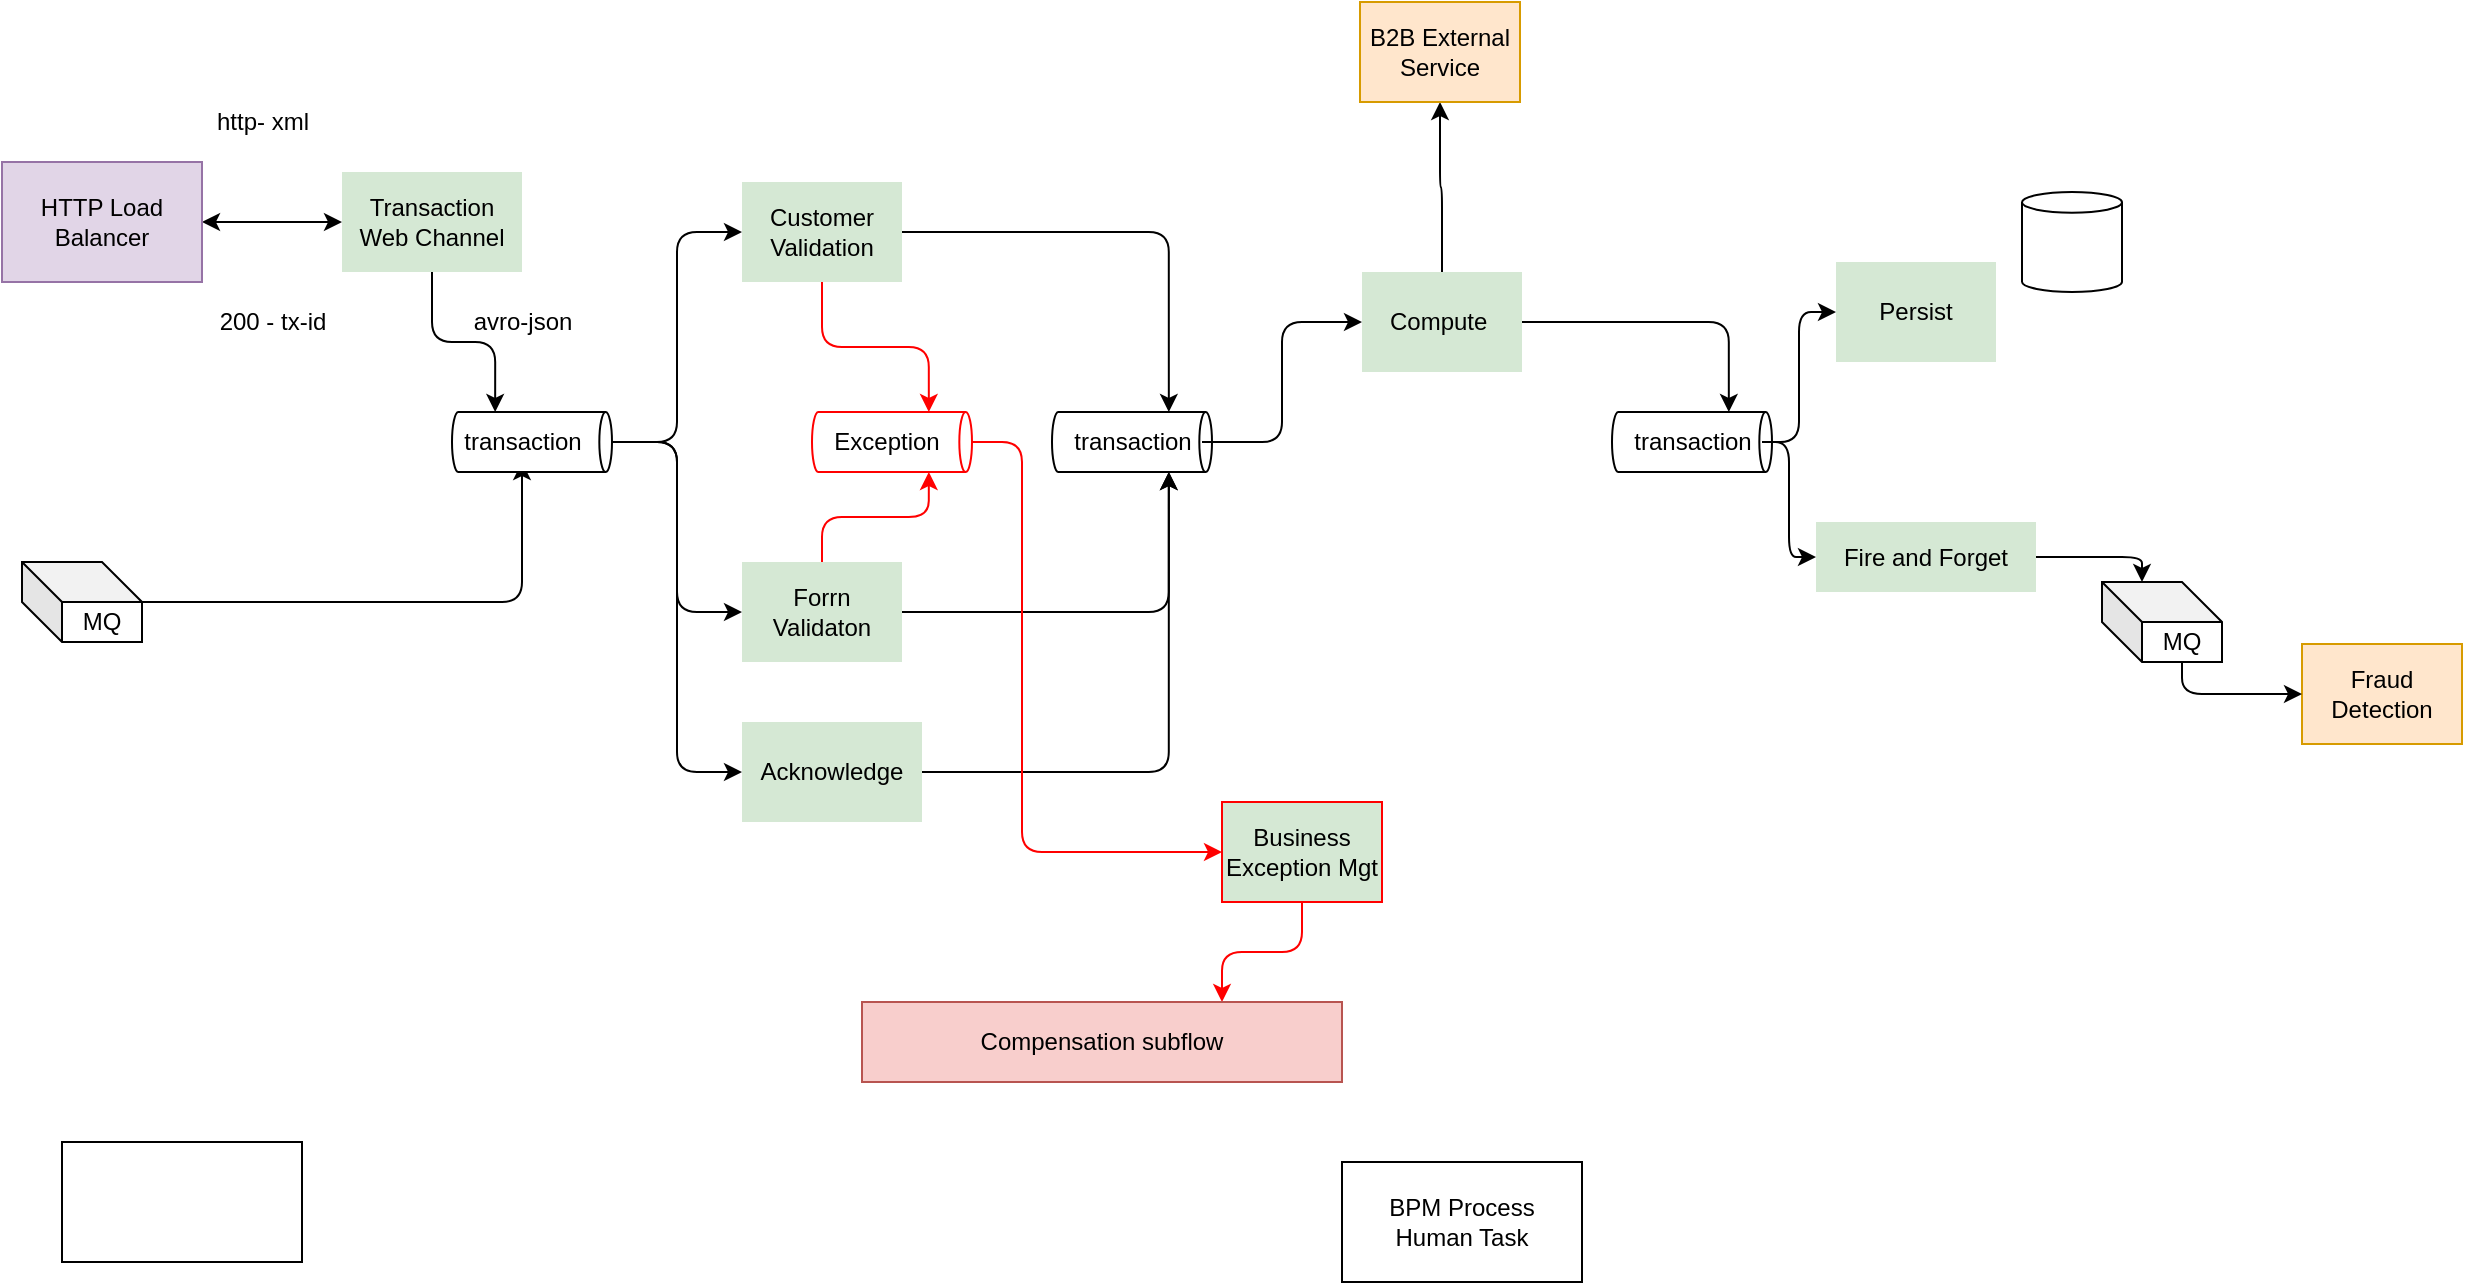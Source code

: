 <mxfile>
    <diagram id="VHvaXrFzNf_dIzCukbx_" name="Page-1">
        <mxGraphModel dx="1249" dy="620" grid="1" gridSize="10" guides="1" tooltips="1" connect="1" arrows="1" fold="1" page="1" pageScale="1" pageWidth="850" pageHeight="1100" math="0" shadow="0">
            <root>
                <mxCell id="0"/>
                <mxCell id="1" parent="0"/>
                <mxCell id="39" style="edgeStyle=orthogonalEdgeStyle;html=1;" parent="1" source="40" target="86" edge="1">
                    <mxGeometry relative="1" as="geometry"/>
                </mxCell>
                <mxCell id="40" value="MQ" style="shape=cube;whiteSpace=wrap;html=1;boundedLbl=1;backgroundOutline=1;darkOpacity=0.05;darkOpacity2=0.1;" parent="1" vertex="1">
                    <mxGeometry x="40" y="710" width="60" height="40" as="geometry"/>
                </mxCell>
                <mxCell id="59" style="edgeStyle=orthogonalEdgeStyle;html=1;entryX=0;entryY=0.5;entryDx=0;entryDy=0;startArrow=classic;startFill=1;" parent="1" source="60" target="76" edge="1">
                    <mxGeometry relative="1" as="geometry"/>
                </mxCell>
                <mxCell id="60" value="HTTP Load Balancer" style="rounded=0;whiteSpace=wrap;html=1;fillColor=#e1d5e7;strokeColor=#9673a6;" parent="1" vertex="1">
                    <mxGeometry x="30" y="510" width="100" height="60" as="geometry"/>
                </mxCell>
                <mxCell id="67" value="" style="shape=cylinder3;whiteSpace=wrap;html=1;boundedLbl=1;backgroundOutline=1;size=5.172;" parent="1" vertex="1">
                    <mxGeometry x="1040" y="525" width="50" height="50" as="geometry"/>
                </mxCell>
                <mxCell id="80" style="edgeStyle=orthogonalEdgeStyle;html=1;entryX=0;entryY=0;entryDx=0;entryDy=58.417;entryPerimeter=0;startArrow=none;startFill=0;" parent="1" source="76" target="78" edge="1">
                    <mxGeometry relative="1" as="geometry"/>
                </mxCell>
                <mxCell id="76" value="Transaction Web Channel" style="rounded=0;whiteSpace=wrap;html=1;fillColor=#d5e8d4;strokeColor=none;" parent="1" vertex="1">
                    <mxGeometry x="200" y="515" width="90" height="50" as="geometry"/>
                </mxCell>
                <mxCell id="87" style="edgeStyle=orthogonalEdgeStyle;html=1;entryX=0;entryY=0.5;entryDx=0;entryDy=0;startArrow=none;startFill=0;" parent="1" source="78" target="81" edge="1">
                    <mxGeometry relative="1" as="geometry"/>
                </mxCell>
                <mxCell id="89" style="edgeStyle=orthogonalEdgeStyle;html=1;entryX=0;entryY=0.5;entryDx=0;entryDy=0;startArrow=none;startFill=0;" parent="1" source="78" target="88" edge="1">
                    <mxGeometry relative="1" as="geometry"/>
                </mxCell>
                <mxCell id="91" style="edgeStyle=orthogonalEdgeStyle;html=1;entryX=0;entryY=0.5;entryDx=0;entryDy=0;startArrow=none;startFill=0;" parent="1" source="78" target="90" edge="1">
                    <mxGeometry relative="1" as="geometry"/>
                </mxCell>
                <mxCell id="78" value="" style="shape=cylinder3;whiteSpace=wrap;html=1;boundedLbl=1;backgroundOutline=1;size=3.167;rotation=90;" parent="1" vertex="1">
                    <mxGeometry x="280" y="610" width="30" height="80" as="geometry"/>
                </mxCell>
                <mxCell id="79" value="200 - tx-id" style="text;html=1;align=center;verticalAlign=middle;resizable=0;points=[];autosize=1;strokeColor=none;fillColor=none;" parent="1" vertex="1">
                    <mxGeometry x="130" y="580" width="70" height="20" as="geometry"/>
                </mxCell>
                <mxCell id="94" style="edgeStyle=orthogonalEdgeStyle;html=1;entryX=0;entryY=0;entryDx=0;entryDy=21.583;entryPerimeter=0;startArrow=none;startFill=0;" parent="1" source="81" target="85" edge="1">
                    <mxGeometry relative="1" as="geometry"/>
                </mxCell>
                <mxCell id="104" style="edgeStyle=orthogonalEdgeStyle;html=1;entryX=0;entryY=0;entryDx=0;entryDy=21.583;entryPerimeter=0;startArrow=none;startFill=0;strokeColor=#FF0000;" parent="1" source="81" target="103" edge="1">
                    <mxGeometry relative="1" as="geometry"/>
                </mxCell>
                <mxCell id="81" value="Customer Validation" style="rounded=0;whiteSpace=wrap;html=1;fillColor=#d5e8d4;strokeColor=none;" parent="1" vertex="1">
                    <mxGeometry x="400" y="520" width="80" height="50" as="geometry"/>
                </mxCell>
                <mxCell id="82" value="http- xml" style="text;html=1;align=center;verticalAlign=middle;resizable=0;points=[];autosize=1;strokeColor=none;fillColor=none;" parent="1" vertex="1">
                    <mxGeometry x="130" y="480" width="60" height="20" as="geometry"/>
                </mxCell>
                <mxCell id="83" value="avro-json" style="text;html=1;align=center;verticalAlign=middle;resizable=0;points=[];autosize=1;strokeColor=none;fillColor=none;" parent="1" vertex="1">
                    <mxGeometry x="260" y="580" width="60" height="20" as="geometry"/>
                </mxCell>
                <mxCell id="85" value="" style="shape=cylinder3;whiteSpace=wrap;html=1;boundedLbl=1;backgroundOutline=1;size=3.167;rotation=90;" parent="1" vertex="1">
                    <mxGeometry x="580" y="610" width="30" height="80" as="geometry"/>
                </mxCell>
                <mxCell id="86" value="transaction" style="text;html=1;align=center;verticalAlign=middle;resizable=0;points=[];autosize=1;strokeColor=none;fillColor=none;" parent="1" vertex="1">
                    <mxGeometry x="255" y="640" width="70" height="20" as="geometry"/>
                </mxCell>
                <mxCell id="96" style="edgeStyle=orthogonalEdgeStyle;html=1;entryX=1;entryY=0;entryDx=0;entryDy=21.583;entryPerimeter=0;startArrow=none;startFill=0;" parent="1" source="88" target="85" edge="1">
                    <mxGeometry relative="1" as="geometry">
                        <mxPoint x="613.417" y="705" as="targetPoint"/>
                    </mxGeometry>
                </mxCell>
                <mxCell id="105" style="edgeStyle=orthogonalEdgeStyle;html=1;exitX=0.5;exitY=0;exitDx=0;exitDy=0;entryX=1;entryY=0;entryDx=0;entryDy=21.583;entryPerimeter=0;startArrow=none;startFill=0;strokeColor=#FF0000;" parent="1" source="88" target="103" edge="1">
                    <mxGeometry relative="1" as="geometry"/>
                </mxCell>
                <mxCell id="88" value="Forrn Validaton" style="rounded=0;whiteSpace=wrap;html=1;fillColor=#d5e8d4;strokeColor=none;" parent="1" vertex="1">
                    <mxGeometry x="400" y="710" width="80" height="50" as="geometry"/>
                </mxCell>
                <mxCell id="98" style="edgeStyle=orthogonalEdgeStyle;html=1;entryX=1;entryY=0;entryDx=0;entryDy=21.583;entryPerimeter=0;startArrow=none;startFill=0;" parent="1" source="90" target="85" edge="1">
                    <mxGeometry relative="1" as="geometry"/>
                </mxCell>
                <mxCell id="90" value="Acknowledge" style="rounded=0;whiteSpace=wrap;html=1;fillColor=#d5e8d4;strokeColor=none;" parent="1" vertex="1">
                    <mxGeometry x="400" y="790" width="90" height="50" as="geometry"/>
                </mxCell>
                <mxCell id="100" style="edgeStyle=orthogonalEdgeStyle;html=1;entryX=0;entryY=0.5;entryDx=0;entryDy=0;startArrow=none;startFill=0;" parent="1" source="97" target="99" edge="1">
                    <mxGeometry relative="1" as="geometry"/>
                </mxCell>
                <mxCell id="97" value="transaction" style="text;html=1;align=center;verticalAlign=middle;resizable=0;points=[];autosize=1;" parent="1" vertex="1">
                    <mxGeometry x="560" y="640" width="70" height="20" as="geometry"/>
                </mxCell>
                <mxCell id="102" style="edgeStyle=orthogonalEdgeStyle;html=1;entryX=0.5;entryY=1;entryDx=0;entryDy=0;startArrow=none;startFill=0;" parent="1" source="99" target="101" edge="1">
                    <mxGeometry relative="1" as="geometry"/>
                </mxCell>
                <mxCell id="109" style="edgeStyle=orthogonalEdgeStyle;html=1;entryX=0;entryY=0;entryDx=0;entryDy=21.583;entryPerimeter=0;startArrow=none;startFill=0;strokeColor=#000000;" parent="1" source="99" target="107" edge="1">
                    <mxGeometry relative="1" as="geometry"/>
                </mxCell>
                <mxCell id="99" value="Compute&amp;nbsp;" style="rounded=0;whiteSpace=wrap;html=1;fillColor=#d5e8d4;strokeColor=none;" parent="1" vertex="1">
                    <mxGeometry x="710" y="565" width="80" height="50" as="geometry"/>
                </mxCell>
                <mxCell id="101" value="B2B External Service" style="rounded=0;whiteSpace=wrap;html=1;fillColor=#ffe6cc;strokeColor=#d79b00;" parent="1" vertex="1">
                    <mxGeometry x="709" y="430" width="80" height="50" as="geometry"/>
                </mxCell>
                <mxCell id="120" style="edgeStyle=orthogonalEdgeStyle;html=1;exitX=0.5;exitY=0;exitDx=0;exitDy=0;exitPerimeter=0;entryX=0;entryY=0.5;entryDx=0;entryDy=0;startArrow=none;startFill=0;strokeColor=#FF0000;" parent="1" source="103" target="119" edge="1">
                    <mxGeometry relative="1" as="geometry">
                        <Array as="points">
                            <mxPoint x="540" y="650"/>
                            <mxPoint x="540" y="855"/>
                        </Array>
                    </mxGeometry>
                </mxCell>
                <mxCell id="103" value="Exception" style="shape=cylinder3;whiteSpace=wrap;html=1;boundedLbl=1;backgroundOutline=1;size=3.167;rotation=90;horizontal=0;strokeColor=#FF0000;" parent="1" vertex="1">
                    <mxGeometry x="460" y="610" width="30" height="80" as="geometry"/>
                </mxCell>
                <mxCell id="107" value="" style="shape=cylinder3;whiteSpace=wrap;html=1;boundedLbl=1;backgroundOutline=1;size=3.167;rotation=90;" parent="1" vertex="1">
                    <mxGeometry x="860" y="610" width="30" height="80" as="geometry"/>
                </mxCell>
                <mxCell id="111" style="edgeStyle=orthogonalEdgeStyle;html=1;entryX=0;entryY=0.5;entryDx=0;entryDy=0;startArrow=none;startFill=0;strokeColor=#000000;" parent="1" source="108" target="110" edge="1">
                    <mxGeometry relative="1" as="geometry"/>
                </mxCell>
                <mxCell id="118" style="edgeStyle=orthogonalEdgeStyle;html=1;entryX=0;entryY=0.5;entryDx=0;entryDy=0;startArrow=none;startFill=0;strokeColor=#000000;" parent="1" source="108" target="114" edge="1">
                    <mxGeometry relative="1" as="geometry"/>
                </mxCell>
                <mxCell id="108" value="transaction" style="text;html=1;align=center;verticalAlign=middle;resizable=0;points=[];autosize=1;strokeColor=none;fillColor=none;" parent="1" vertex="1">
                    <mxGeometry x="840" y="640" width="70" height="20" as="geometry"/>
                </mxCell>
                <mxCell id="110" value="Persist" style="rounded=0;whiteSpace=wrap;html=1;fillColor=#d5e8d4;strokeColor=none;" parent="1" vertex="1">
                    <mxGeometry x="947" y="560" width="80" height="50" as="geometry"/>
                </mxCell>
                <mxCell id="112" value="Fraud Detection" style="rounded=0;whiteSpace=wrap;html=1;fillColor=#ffe6cc;strokeColor=#d79b00;" parent="1" vertex="1">
                    <mxGeometry x="1180" y="751" width="80" height="50" as="geometry"/>
                </mxCell>
                <mxCell id="115" style="edgeStyle=orthogonalEdgeStyle;html=1;exitX=0;exitY=0;exitDx=40;exitDy=40;exitPerimeter=0;startArrow=none;startFill=0;strokeColor=#000000;" parent="1" source="113" target="112" edge="1">
                    <mxGeometry relative="1" as="geometry"/>
                </mxCell>
                <mxCell id="113" value="MQ" style="shape=cube;whiteSpace=wrap;html=1;boundedLbl=1;backgroundOutline=1;darkOpacity=0.05;darkOpacity2=0.1;" parent="1" vertex="1">
                    <mxGeometry x="1080" y="720" width="60" height="40" as="geometry"/>
                </mxCell>
                <mxCell id="117" style="edgeStyle=orthogonalEdgeStyle;html=1;entryX=0;entryY=0;entryDx=20;entryDy=0;entryPerimeter=0;startArrow=none;startFill=0;strokeColor=#000000;" parent="1" source="114" target="113" edge="1">
                    <mxGeometry relative="1" as="geometry"/>
                </mxCell>
                <mxCell id="114" value="Fire and Forget" style="rounded=0;whiteSpace=wrap;html=1;fillColor=#d5e8d4;strokeColor=none;" parent="1" vertex="1">
                    <mxGeometry x="937" y="690" width="110" height="35" as="geometry"/>
                </mxCell>
                <mxCell id="122" style="edgeStyle=orthogonalEdgeStyle;html=1;entryX=0.75;entryY=0;entryDx=0;entryDy=0;startArrow=none;startFill=0;strokeColor=#FF0000;" parent="1" source="119" target="121" edge="1">
                    <mxGeometry relative="1" as="geometry"/>
                </mxCell>
                <mxCell id="119" value="Business Exception Mgt" style="rounded=0;whiteSpace=wrap;html=1;fillColor=#d5e8d4;strokeColor=#FF0000;" parent="1" vertex="1">
                    <mxGeometry x="640" y="830" width="80" height="50" as="geometry"/>
                </mxCell>
                <mxCell id="121" value="Compensation subflow" style="rounded=0;whiteSpace=wrap;html=1;fillColor=#f8cecc;strokeColor=#b85450;" parent="1" vertex="1">
                    <mxGeometry x="460" y="930" width="240" height="40" as="geometry"/>
                </mxCell>
                <mxCell id="123" value="BPM Process &lt;br&gt;Human Task" style="rounded=0;whiteSpace=wrap;html=1;" vertex="1" parent="1">
                    <mxGeometry x="700" y="1010" width="120" height="60" as="geometry"/>
                </mxCell>
                <mxCell id="124" value="" style="rounded=0;whiteSpace=wrap;html=1;" vertex="1" parent="1">
                    <mxGeometry x="60" y="1000" width="120" height="60" as="geometry"/>
                </mxCell>
            </root>
        </mxGraphModel>
    </diagram>
</mxfile>